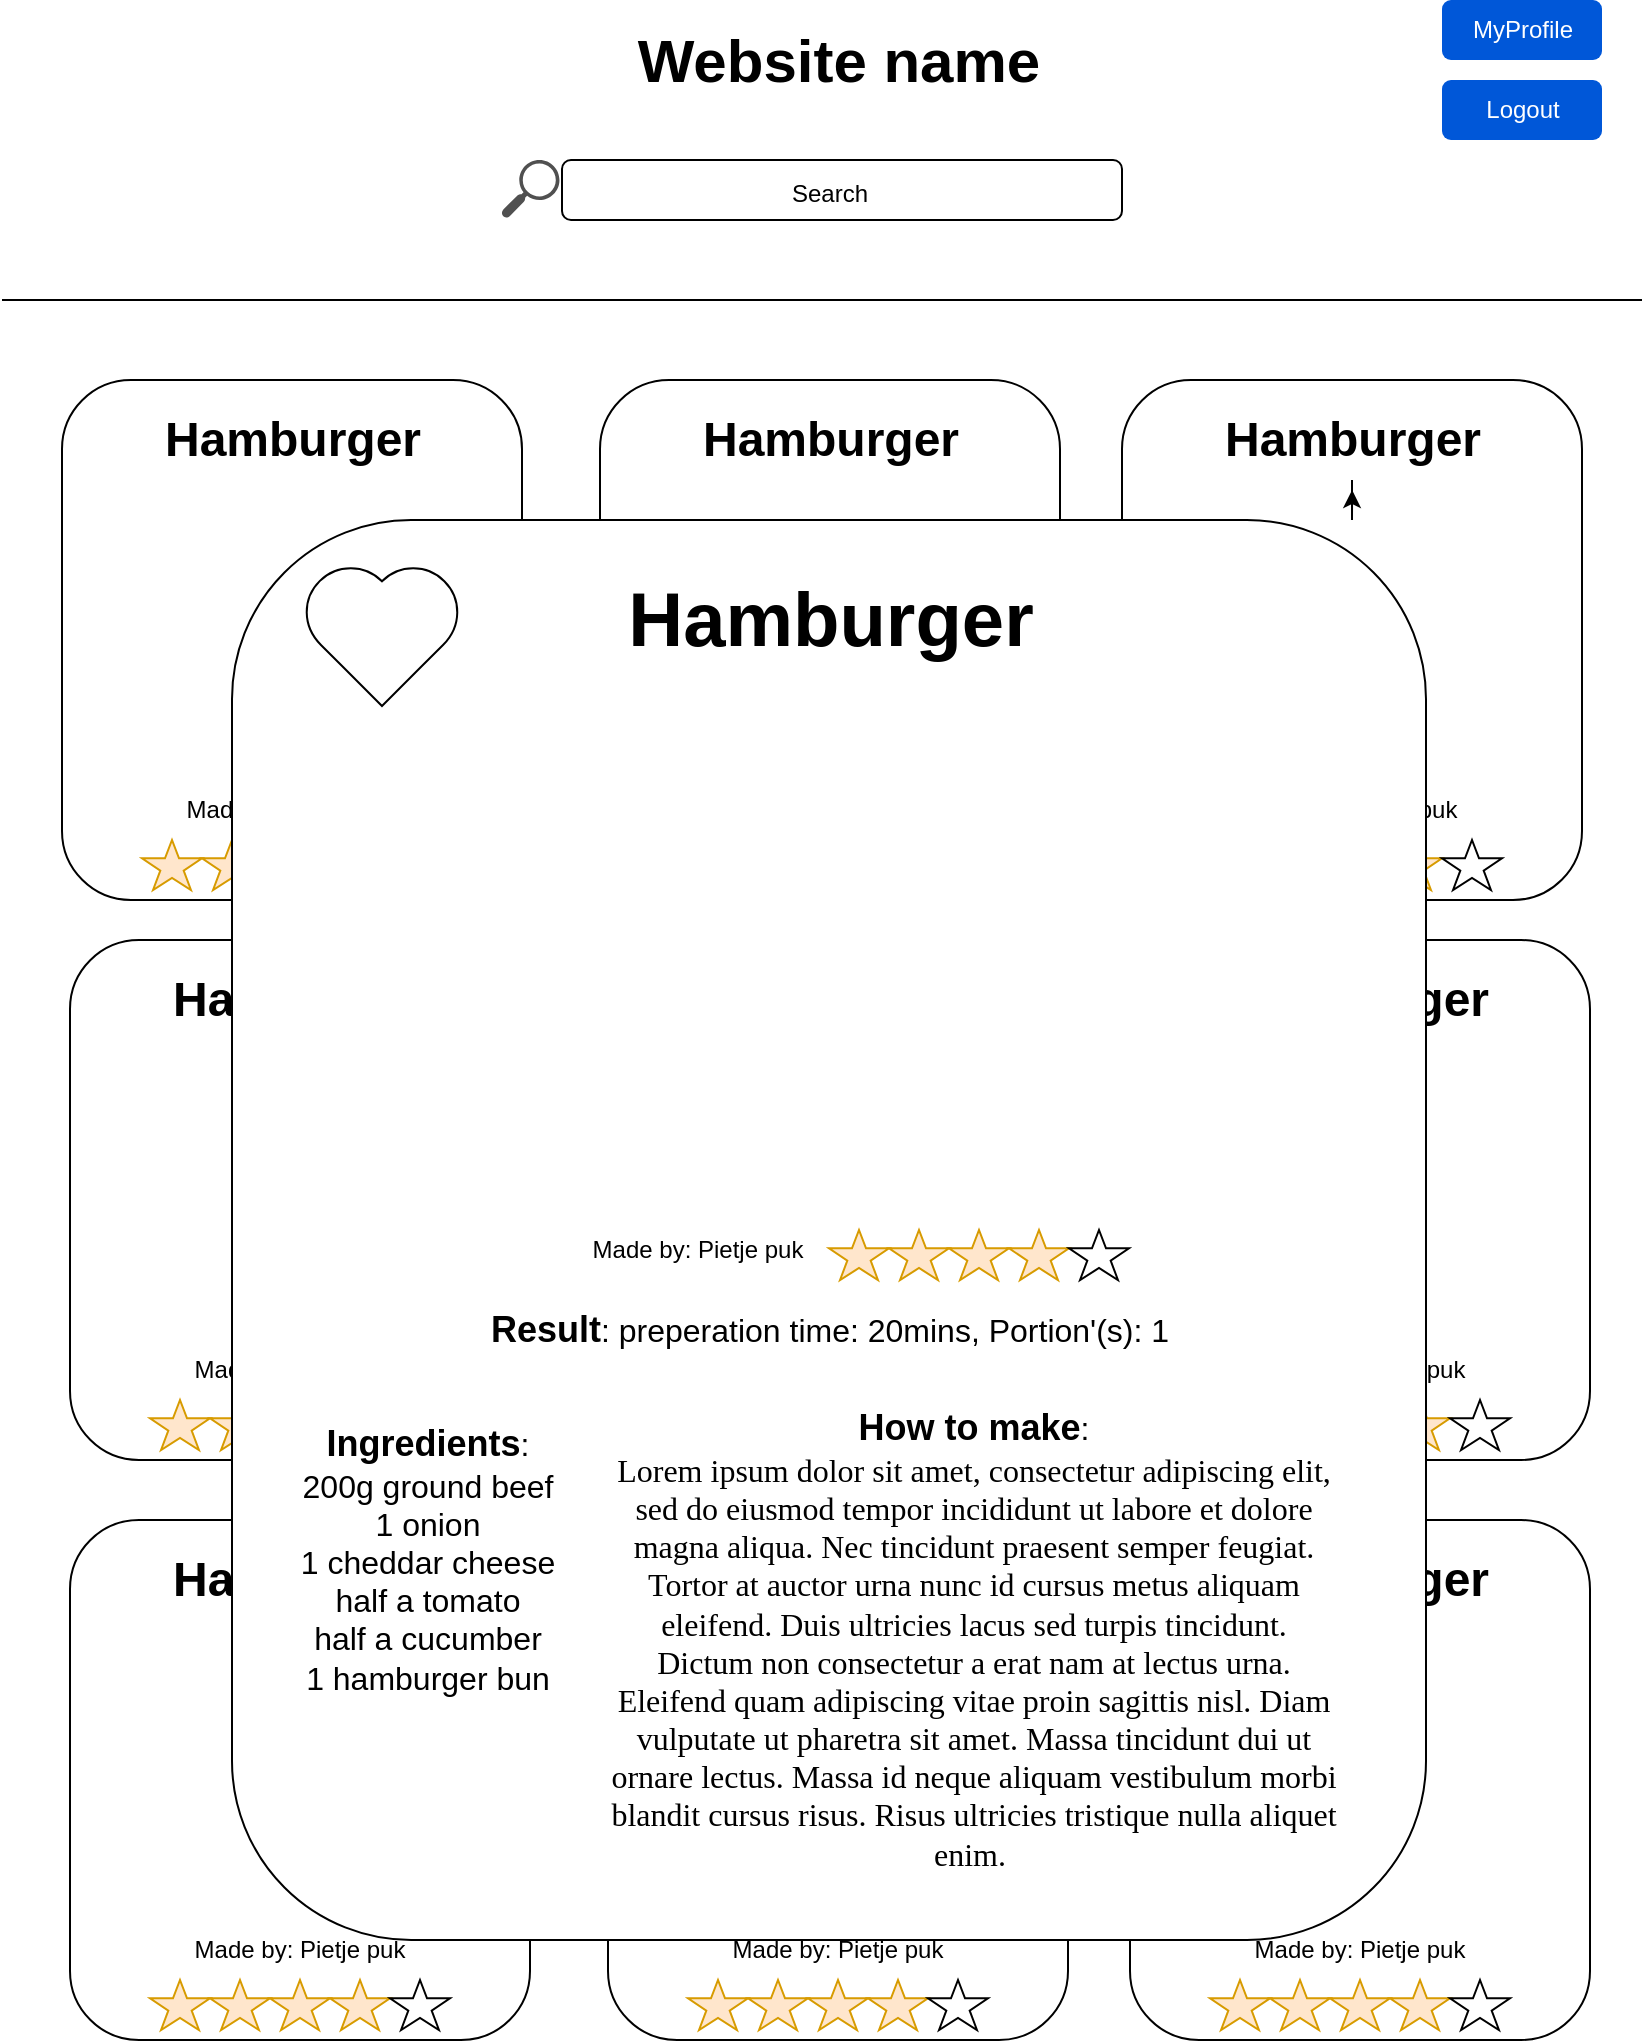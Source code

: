 <mxfile version="20.3.2" type="device"><diagram id="z3RG6pfZCWihVgsmusei" name="Pagina-1"><mxGraphModel dx="2062" dy="1094" grid="1" gridSize="10" guides="1" tooltips="1" connect="1" arrows="1" fold="1" page="1" pageScale="1" pageWidth="827" pageHeight="1169" math="0" shadow="0"><root><mxCell id="0"/><mxCell id="1" parent="0"/><mxCell id="rvzZH360E9vE2J0aDF4J-1" value="" style="rounded=1;whiteSpace=wrap;html=1;" vertex="1" parent="1"><mxGeometry x="30" y="200" width="230" height="260" as="geometry"/></mxCell><mxCell id="rvzZH360E9vE2J0aDF4J-2" value="Hamburger" style="text;strokeColor=none;fillColor=none;html=1;fontSize=24;fontStyle=1;verticalAlign=middle;align=center;" vertex="1" parent="1"><mxGeometry x="95" y="210" width="100" height="40" as="geometry"/></mxCell><mxCell id="rvzZH360E9vE2J0aDF4J-3" value="Made by: Pietje puk" style="text;html=1;strokeColor=none;fillColor=none;align=center;verticalAlign=middle;whiteSpace=wrap;rounded=0;" vertex="1" parent="1"><mxGeometry x="90" y="400" width="110" height="30" as="geometry"/></mxCell><mxCell id="rvzZH360E9vE2J0aDF4J-4" value="" style="verticalLabelPosition=bottom;verticalAlign=top;html=1;shape=mxgraph.basic.star;fillColor=#ffe6cc;strokeColor=#d79b00;" vertex="1" parent="1"><mxGeometry x="130" y="430" width="30" height="25" as="geometry"/></mxCell><mxCell id="rvzZH360E9vE2J0aDF4J-5" value="" style="verticalLabelPosition=bottom;verticalAlign=top;html=1;shape=mxgraph.basic.star;fillColor=#ffe6cc;strokeColor=#d79b00;" vertex="1" parent="1"><mxGeometry x="100" y="430" width="30" height="25" as="geometry"/></mxCell><mxCell id="rvzZH360E9vE2J0aDF4J-6" value="" style="verticalLabelPosition=bottom;verticalAlign=top;html=1;shape=mxgraph.basic.star;fillColor=#ffe6cc;strokeColor=#d79b00;" vertex="1" parent="1"><mxGeometry x="160" y="430" width="30" height="25" as="geometry"/></mxCell><mxCell id="rvzZH360E9vE2J0aDF4J-7" value="" style="verticalLabelPosition=bottom;verticalAlign=top;html=1;shape=mxgraph.basic.star" vertex="1" parent="1"><mxGeometry x="190" y="430" width="30" height="25" as="geometry"/></mxCell><mxCell id="rvzZH360E9vE2J0aDF4J-8" value="" style="verticalLabelPosition=bottom;verticalAlign=top;html=1;shape=mxgraph.basic.star;fillColor=#ffe6cc;strokeColor=#d79b00;" vertex="1" parent="1"><mxGeometry x="70" y="430" width="30" height="25" as="geometry"/></mxCell><mxCell id="rvzZH360E9vE2J0aDF4J-9" value="" style="shape=image;verticalLabelPosition=bottom;labelBackgroundColor=default;verticalAlign=top;aspect=fixed;imageAspect=0;image=https://www.pngfind.com/pngs/m/222-2220705_burger-png-image-background-burger-clipart-png-transparent.png;" vertex="1" parent="1"><mxGeometry x="40.28" y="255" width="209.45" height="145" as="geometry"/></mxCell><mxCell id="rvzZH360E9vE2J0aDF4J-10" value="" style="rounded=1;whiteSpace=wrap;html=1;" vertex="1" parent="1"><mxGeometry x="299" y="200" width="230" height="260" as="geometry"/></mxCell><mxCell id="rvzZH360E9vE2J0aDF4J-11" value="Hamburger" style="text;strokeColor=none;fillColor=none;html=1;fontSize=24;fontStyle=1;verticalAlign=middle;align=center;" vertex="1" parent="1"><mxGeometry x="364" y="210" width="100" height="40" as="geometry"/></mxCell><mxCell id="rvzZH360E9vE2J0aDF4J-12" value="Made by: Pietje puk" style="text;html=1;strokeColor=none;fillColor=none;align=center;verticalAlign=middle;whiteSpace=wrap;rounded=0;" vertex="1" parent="1"><mxGeometry x="359" y="400" width="110" height="30" as="geometry"/></mxCell><mxCell id="rvzZH360E9vE2J0aDF4J-13" value="" style="verticalLabelPosition=bottom;verticalAlign=top;html=1;shape=mxgraph.basic.star;fillColor=#ffe6cc;strokeColor=#d79b00;" vertex="1" parent="1"><mxGeometry x="399" y="430" width="30" height="25" as="geometry"/></mxCell><mxCell id="rvzZH360E9vE2J0aDF4J-14" value="" style="verticalLabelPosition=bottom;verticalAlign=top;html=1;shape=mxgraph.basic.star;fillColor=#ffe6cc;strokeColor=#d79b00;" vertex="1" parent="1"><mxGeometry x="369" y="430" width="30" height="25" as="geometry"/></mxCell><mxCell id="rvzZH360E9vE2J0aDF4J-15" value="" style="verticalLabelPosition=bottom;verticalAlign=top;html=1;shape=mxgraph.basic.star;fillColor=#ffe6cc;strokeColor=#d79b00;" vertex="1" parent="1"><mxGeometry x="429" y="430" width="30" height="25" as="geometry"/></mxCell><mxCell id="rvzZH360E9vE2J0aDF4J-16" value="" style="verticalLabelPosition=bottom;verticalAlign=top;html=1;shape=mxgraph.basic.star" vertex="1" parent="1"><mxGeometry x="459" y="430" width="30" height="25" as="geometry"/></mxCell><mxCell id="rvzZH360E9vE2J0aDF4J-17" value="" style="verticalLabelPosition=bottom;verticalAlign=top;html=1;shape=mxgraph.basic.star;fillColor=#ffe6cc;strokeColor=#d79b00;" vertex="1" parent="1"><mxGeometry x="339" y="430" width="30" height="25" as="geometry"/></mxCell><mxCell id="rvzZH360E9vE2J0aDF4J-18" value="" style="shape=image;verticalLabelPosition=bottom;labelBackgroundColor=default;verticalAlign=top;aspect=fixed;imageAspect=0;image=https://www.pngfind.com/pngs/m/222-2220705_burger-png-image-background-burger-clipart-png-transparent.png;" vertex="1" parent="1"><mxGeometry x="309.28" y="255" width="209.45" height="145" as="geometry"/></mxCell><mxCell id="rvzZH360E9vE2J0aDF4J-19" value="" style="rounded=1;whiteSpace=wrap;html=1;" vertex="1" parent="1"><mxGeometry x="560" y="200" width="230" height="260" as="geometry"/></mxCell><mxCell id="rvzZH360E9vE2J0aDF4J-20" value="" style="edgeStyle=orthogonalEdgeStyle;rounded=0;orthogonalLoop=1;jettySize=auto;html=1;" edge="1" parent="1" source="rvzZH360E9vE2J0aDF4J-21" target="rvzZH360E9vE2J0aDF4J-28"><mxGeometry relative="1" as="geometry"/></mxCell><mxCell id="rvzZH360E9vE2J0aDF4J-21" value="Hamburger" style="text;strokeColor=none;fillColor=none;html=1;fontSize=24;fontStyle=1;verticalAlign=middle;align=center;" vertex="1" parent="1"><mxGeometry x="625" y="210" width="100" height="40" as="geometry"/></mxCell><mxCell id="rvzZH360E9vE2J0aDF4J-22" value="Made by: Pietje puk" style="text;html=1;strokeColor=none;fillColor=none;align=center;verticalAlign=middle;whiteSpace=wrap;rounded=0;" vertex="1" parent="1"><mxGeometry x="620" y="400" width="110" height="30" as="geometry"/></mxCell><mxCell id="rvzZH360E9vE2J0aDF4J-23" value="" style="verticalLabelPosition=bottom;verticalAlign=top;html=1;shape=mxgraph.basic.star;fillColor=#ffe6cc;strokeColor=#d79b00;" vertex="1" parent="1"><mxGeometry x="660" y="430" width="30" height="25" as="geometry"/></mxCell><mxCell id="rvzZH360E9vE2J0aDF4J-24" value="" style="verticalLabelPosition=bottom;verticalAlign=top;html=1;shape=mxgraph.basic.star;fillColor=#ffe6cc;strokeColor=#d79b00;" vertex="1" parent="1"><mxGeometry x="630" y="430" width="30" height="25" as="geometry"/></mxCell><mxCell id="rvzZH360E9vE2J0aDF4J-25" value="" style="verticalLabelPosition=bottom;verticalAlign=top;html=1;shape=mxgraph.basic.star;fillColor=#ffe6cc;strokeColor=#d79b00;" vertex="1" parent="1"><mxGeometry x="690" y="430" width="30" height="25" as="geometry"/></mxCell><mxCell id="rvzZH360E9vE2J0aDF4J-26" value="" style="verticalLabelPosition=bottom;verticalAlign=top;html=1;shape=mxgraph.basic.star" vertex="1" parent="1"><mxGeometry x="720" y="430" width="30" height="25" as="geometry"/></mxCell><mxCell id="rvzZH360E9vE2J0aDF4J-27" value="" style="verticalLabelPosition=bottom;verticalAlign=top;html=1;shape=mxgraph.basic.star;fillColor=#ffe6cc;strokeColor=#d79b00;" vertex="1" parent="1"><mxGeometry x="600" y="430" width="30" height="25" as="geometry"/></mxCell><mxCell id="rvzZH360E9vE2J0aDF4J-28" value="" style="shape=image;verticalLabelPosition=bottom;labelBackgroundColor=default;verticalAlign=top;aspect=fixed;imageAspect=0;image=https://www.pngfind.com/pngs/m/222-2220705_burger-png-image-background-burger-clipart-png-transparent.png;" vertex="1" parent="1"><mxGeometry x="570.28" y="255" width="209.45" height="145" as="geometry"/></mxCell><mxCell id="rvzZH360E9vE2J0aDF4J-29" value="" style="rounded=1;whiteSpace=wrap;html=1;" vertex="1" parent="1"><mxGeometry x="34" y="480" width="230" height="260" as="geometry"/></mxCell><mxCell id="rvzZH360E9vE2J0aDF4J-30" value="Hamburger" style="text;strokeColor=none;fillColor=none;html=1;fontSize=24;fontStyle=1;verticalAlign=middle;align=center;" vertex="1" parent="1"><mxGeometry x="99" y="490" width="100" height="40" as="geometry"/></mxCell><mxCell id="rvzZH360E9vE2J0aDF4J-31" value="Made by: Pietje puk" style="text;html=1;strokeColor=none;fillColor=none;align=center;verticalAlign=middle;whiteSpace=wrap;rounded=0;" vertex="1" parent="1"><mxGeometry x="94" y="680" width="110" height="30" as="geometry"/></mxCell><mxCell id="rvzZH360E9vE2J0aDF4J-32" value="" style="verticalLabelPosition=bottom;verticalAlign=top;html=1;shape=mxgraph.basic.star;fillColor=#ffe6cc;strokeColor=#d79b00;" vertex="1" parent="1"><mxGeometry x="134" y="710" width="30" height="25" as="geometry"/></mxCell><mxCell id="rvzZH360E9vE2J0aDF4J-33" value="" style="verticalLabelPosition=bottom;verticalAlign=top;html=1;shape=mxgraph.basic.star;fillColor=#ffe6cc;strokeColor=#d79b00;" vertex="1" parent="1"><mxGeometry x="104" y="710" width="30" height="25" as="geometry"/></mxCell><mxCell id="rvzZH360E9vE2J0aDF4J-34" value="" style="verticalLabelPosition=bottom;verticalAlign=top;html=1;shape=mxgraph.basic.star;fillColor=#ffe6cc;strokeColor=#d79b00;" vertex="1" parent="1"><mxGeometry x="164" y="710" width="30" height="25" as="geometry"/></mxCell><mxCell id="rvzZH360E9vE2J0aDF4J-35" value="" style="verticalLabelPosition=bottom;verticalAlign=top;html=1;shape=mxgraph.basic.star" vertex="1" parent="1"><mxGeometry x="194" y="710" width="30" height="25" as="geometry"/></mxCell><mxCell id="rvzZH360E9vE2J0aDF4J-36" value="" style="verticalLabelPosition=bottom;verticalAlign=top;html=1;shape=mxgraph.basic.star;fillColor=#ffe6cc;strokeColor=#d79b00;" vertex="1" parent="1"><mxGeometry x="74" y="710" width="30" height="25" as="geometry"/></mxCell><mxCell id="rvzZH360E9vE2J0aDF4J-37" value="" style="shape=image;verticalLabelPosition=bottom;labelBackgroundColor=default;verticalAlign=top;aspect=fixed;imageAspect=0;image=https://www.pngfind.com/pngs/m/222-2220705_burger-png-image-background-burger-clipart-png-transparent.png;" vertex="1" parent="1"><mxGeometry x="44.28" y="535" width="209.45" height="145" as="geometry"/></mxCell><mxCell id="rvzZH360E9vE2J0aDF4J-39" value="Hamburger" style="text;strokeColor=none;fillColor=none;html=1;fontSize=24;fontStyle=1;verticalAlign=middle;align=center;resizable=1;expand=1;" vertex="1" parent="1"><mxGeometry x="368" y="490" width="100" height="40" as="geometry"/></mxCell><mxCell id="rvzZH360E9vE2J0aDF4J-40" value="Made by: Pietje puk" style="text;html=1;strokeColor=none;fillColor=none;align=center;verticalAlign=middle;whiteSpace=wrap;rounded=0;resizable=1;expand=1;" vertex="1" parent="1"><mxGeometry x="363" y="680" width="110" height="30" as="geometry"/></mxCell><mxCell id="rvzZH360E9vE2J0aDF4J-41" value="" style="verticalLabelPosition=bottom;verticalAlign=top;html=1;shape=mxgraph.basic.star;fillColor=#ffe6cc;strokeColor=#d79b00;resizable=1;expand=1;" vertex="1" parent="1"><mxGeometry x="403" y="710" width="30" height="25" as="geometry"/></mxCell><mxCell id="rvzZH360E9vE2J0aDF4J-42" value="" style="verticalLabelPosition=bottom;verticalAlign=top;html=1;shape=mxgraph.basic.star;fillColor=#ffe6cc;strokeColor=#d79b00;resizable=1;expand=1;" vertex="1" parent="1"><mxGeometry x="373" y="710" width="30" height="25" as="geometry"/></mxCell><mxCell id="rvzZH360E9vE2J0aDF4J-43" value="" style="verticalLabelPosition=bottom;verticalAlign=top;html=1;shape=mxgraph.basic.star;fillColor=#ffe6cc;strokeColor=#d79b00;resizable=1;expand=1;" vertex="1" parent="1"><mxGeometry x="433" y="710" width="30" height="25" as="geometry"/></mxCell><mxCell id="rvzZH360E9vE2J0aDF4J-44" value="" style="verticalLabelPosition=bottom;verticalAlign=top;html=1;shape=mxgraph.basic.star;resizable=1;expand=1;" vertex="1" parent="1"><mxGeometry x="463" y="710" width="30" height="25" as="geometry"/></mxCell><mxCell id="rvzZH360E9vE2J0aDF4J-45" value="" style="verticalLabelPosition=bottom;verticalAlign=top;html=1;shape=mxgraph.basic.star;fillColor=#ffe6cc;strokeColor=#d79b00;resizable=1;expand=1;" vertex="1" parent="1"><mxGeometry x="343" y="710" width="30" height="25" as="geometry"/></mxCell><mxCell id="rvzZH360E9vE2J0aDF4J-46" value="" style="shape=image;verticalLabelPosition=bottom;labelBackgroundColor=default;verticalAlign=top;aspect=fixed;imageAspect=0;image=https://www.pngfind.com/pngs/m/222-2220705_burger-png-image-background-burger-clipart-png-transparent.png;resizable=1;expand=1;" vertex="1" parent="1"><mxGeometry x="313.28" y="535" width="209.45" height="145" as="geometry"/></mxCell><mxCell id="rvzZH360E9vE2J0aDF4J-47" value="" style="rounded=1;whiteSpace=wrap;html=1;" vertex="1" parent="1"><mxGeometry x="564" y="480" width="230" height="260" as="geometry"/></mxCell><mxCell id="rvzZH360E9vE2J0aDF4J-48" value="" style="edgeStyle=orthogonalEdgeStyle;rounded=0;orthogonalLoop=1;jettySize=auto;html=1;" edge="1" parent="1" source="rvzZH360E9vE2J0aDF4J-49" target="rvzZH360E9vE2J0aDF4J-56"><mxGeometry relative="1" as="geometry"/></mxCell><mxCell id="rvzZH360E9vE2J0aDF4J-49" value="Hamburger" style="text;strokeColor=none;fillColor=none;html=1;fontSize=24;fontStyle=1;verticalAlign=middle;align=center;" vertex="1" parent="1"><mxGeometry x="629" y="490" width="100" height="40" as="geometry"/></mxCell><mxCell id="rvzZH360E9vE2J0aDF4J-50" value="Made by: Pietje puk" style="text;html=1;strokeColor=none;fillColor=none;align=center;verticalAlign=middle;whiteSpace=wrap;rounded=0;" vertex="1" parent="1"><mxGeometry x="624" y="680" width="110" height="30" as="geometry"/></mxCell><mxCell id="rvzZH360E9vE2J0aDF4J-51" value="" style="verticalLabelPosition=bottom;verticalAlign=top;html=1;shape=mxgraph.basic.star;fillColor=#ffe6cc;strokeColor=#d79b00;" vertex="1" parent="1"><mxGeometry x="664" y="710" width="30" height="25" as="geometry"/></mxCell><mxCell id="rvzZH360E9vE2J0aDF4J-52" value="" style="verticalLabelPosition=bottom;verticalAlign=top;html=1;shape=mxgraph.basic.star;fillColor=#ffe6cc;strokeColor=#d79b00;" vertex="1" parent="1"><mxGeometry x="634" y="710" width="30" height="25" as="geometry"/></mxCell><mxCell id="rvzZH360E9vE2J0aDF4J-53" value="" style="verticalLabelPosition=bottom;verticalAlign=top;html=1;shape=mxgraph.basic.star;fillColor=#ffe6cc;strokeColor=#d79b00;" vertex="1" parent="1"><mxGeometry x="694" y="710" width="30" height="25" as="geometry"/></mxCell><mxCell id="rvzZH360E9vE2J0aDF4J-54" value="" style="verticalLabelPosition=bottom;verticalAlign=top;html=1;shape=mxgraph.basic.star" vertex="1" parent="1"><mxGeometry x="724" y="710" width="30" height="25" as="geometry"/></mxCell><mxCell id="rvzZH360E9vE2J0aDF4J-55" value="" style="verticalLabelPosition=bottom;verticalAlign=top;html=1;shape=mxgraph.basic.star;fillColor=#ffe6cc;strokeColor=#d79b00;" vertex="1" parent="1"><mxGeometry x="604" y="710" width="30" height="25" as="geometry"/></mxCell><mxCell id="rvzZH360E9vE2J0aDF4J-56" value="" style="shape=image;verticalLabelPosition=bottom;labelBackgroundColor=default;verticalAlign=top;aspect=fixed;imageAspect=0;image=https://www.pngfind.com/pngs/m/222-2220705_burger-png-image-background-burger-clipart-png-transparent.png;" vertex="1" parent="1"><mxGeometry x="574.28" y="535" width="209.45" height="145" as="geometry"/></mxCell><mxCell id="rvzZH360E9vE2J0aDF4J-57" value="" style="rounded=1;whiteSpace=wrap;html=1;" vertex="1" parent="1"><mxGeometry x="34" y="770" width="230" height="260" as="geometry"/></mxCell><mxCell id="rvzZH360E9vE2J0aDF4J-58" value="Hamburger" style="text;strokeColor=none;fillColor=none;html=1;fontSize=24;fontStyle=1;verticalAlign=middle;align=center;" vertex="1" parent="1"><mxGeometry x="99" y="780" width="100" height="40" as="geometry"/></mxCell><mxCell id="rvzZH360E9vE2J0aDF4J-59" value="Made by: Pietje puk" style="text;html=1;strokeColor=none;fillColor=none;align=center;verticalAlign=middle;whiteSpace=wrap;rounded=0;" vertex="1" parent="1"><mxGeometry x="94" y="970" width="110" height="30" as="geometry"/></mxCell><mxCell id="rvzZH360E9vE2J0aDF4J-60" value="" style="verticalLabelPosition=bottom;verticalAlign=top;html=1;shape=mxgraph.basic.star;fillColor=#ffe6cc;strokeColor=#d79b00;" vertex="1" parent="1"><mxGeometry x="134" y="1000" width="30" height="25" as="geometry"/></mxCell><mxCell id="rvzZH360E9vE2J0aDF4J-61" value="" style="verticalLabelPosition=bottom;verticalAlign=top;html=1;shape=mxgraph.basic.star;fillColor=#ffe6cc;strokeColor=#d79b00;" vertex="1" parent="1"><mxGeometry x="104" y="1000" width="30" height="25" as="geometry"/></mxCell><mxCell id="rvzZH360E9vE2J0aDF4J-62" value="" style="verticalLabelPosition=bottom;verticalAlign=top;html=1;shape=mxgraph.basic.star;fillColor=#ffe6cc;strokeColor=#d79b00;" vertex="1" parent="1"><mxGeometry x="164" y="1000" width="30" height="25" as="geometry"/></mxCell><mxCell id="rvzZH360E9vE2J0aDF4J-63" value="" style="verticalLabelPosition=bottom;verticalAlign=top;html=1;shape=mxgraph.basic.star" vertex="1" parent="1"><mxGeometry x="194" y="1000" width="30" height="25" as="geometry"/></mxCell><mxCell id="rvzZH360E9vE2J0aDF4J-64" value="" style="verticalLabelPosition=bottom;verticalAlign=top;html=1;shape=mxgraph.basic.star;fillColor=#ffe6cc;strokeColor=#d79b00;" vertex="1" parent="1"><mxGeometry x="74" y="1000" width="30" height="25" as="geometry"/></mxCell><mxCell id="rvzZH360E9vE2J0aDF4J-65" value="" style="shape=image;verticalLabelPosition=bottom;labelBackgroundColor=default;verticalAlign=top;aspect=fixed;imageAspect=0;image=https://www.pngfind.com/pngs/m/222-2220705_burger-png-image-background-burger-clipart-png-transparent.png;" vertex="1" parent="1"><mxGeometry x="44.28" y="825" width="209.45" height="145" as="geometry"/></mxCell><mxCell id="rvzZH360E9vE2J0aDF4J-66" value="" style="rounded=1;whiteSpace=wrap;html=1;" vertex="1" parent="1"><mxGeometry x="303" y="770" width="230" height="260" as="geometry"/></mxCell><mxCell id="rvzZH360E9vE2J0aDF4J-67" value="Hamburger" style="text;strokeColor=none;fillColor=none;html=1;fontSize=24;fontStyle=1;verticalAlign=middle;align=center;" vertex="1" parent="1"><mxGeometry x="368" y="780" width="100" height="40" as="geometry"/></mxCell><mxCell id="rvzZH360E9vE2J0aDF4J-68" value="Made by: Pietje puk" style="text;html=1;strokeColor=none;fillColor=none;align=center;verticalAlign=middle;whiteSpace=wrap;rounded=0;" vertex="1" parent="1"><mxGeometry x="363" y="970" width="110" height="30" as="geometry"/></mxCell><mxCell id="rvzZH360E9vE2J0aDF4J-69" value="" style="verticalLabelPosition=bottom;verticalAlign=top;html=1;shape=mxgraph.basic.star;fillColor=#ffe6cc;strokeColor=#d79b00;" vertex="1" parent="1"><mxGeometry x="403" y="1000" width="30" height="25" as="geometry"/></mxCell><mxCell id="rvzZH360E9vE2J0aDF4J-70" value="" style="verticalLabelPosition=bottom;verticalAlign=top;html=1;shape=mxgraph.basic.star;fillColor=#ffe6cc;strokeColor=#d79b00;" vertex="1" parent="1"><mxGeometry x="373" y="1000" width="30" height="25" as="geometry"/></mxCell><mxCell id="rvzZH360E9vE2J0aDF4J-71" value="" style="verticalLabelPosition=bottom;verticalAlign=top;html=1;shape=mxgraph.basic.star;fillColor=#ffe6cc;strokeColor=#d79b00;" vertex="1" parent="1"><mxGeometry x="433" y="1000" width="30" height="25" as="geometry"/></mxCell><mxCell id="rvzZH360E9vE2J0aDF4J-72" value="" style="verticalLabelPosition=bottom;verticalAlign=top;html=1;shape=mxgraph.basic.star" vertex="1" parent="1"><mxGeometry x="463" y="1000" width="30" height="25" as="geometry"/></mxCell><mxCell id="rvzZH360E9vE2J0aDF4J-73" value="" style="verticalLabelPosition=bottom;verticalAlign=top;html=1;shape=mxgraph.basic.star;fillColor=#ffe6cc;strokeColor=#d79b00;" vertex="1" parent="1"><mxGeometry x="343" y="1000" width="30" height="25" as="geometry"/></mxCell><mxCell id="rvzZH360E9vE2J0aDF4J-74" value="" style="shape=image;verticalLabelPosition=bottom;labelBackgroundColor=default;verticalAlign=top;aspect=fixed;imageAspect=0;image=https://www.pngfind.com/pngs/m/222-2220705_burger-png-image-background-burger-clipart-png-transparent.png;" vertex="1" parent="1"><mxGeometry x="313.28" y="825" width="209.45" height="145" as="geometry"/></mxCell><mxCell id="rvzZH360E9vE2J0aDF4J-75" value="" style="rounded=1;whiteSpace=wrap;html=1;" vertex="1" parent="1"><mxGeometry x="564" y="770" width="230" height="260" as="geometry"/></mxCell><mxCell id="rvzZH360E9vE2J0aDF4J-76" value="" style="edgeStyle=orthogonalEdgeStyle;rounded=0;orthogonalLoop=1;jettySize=auto;html=1;" edge="1" parent="1" source="rvzZH360E9vE2J0aDF4J-77" target="rvzZH360E9vE2J0aDF4J-84"><mxGeometry relative="1" as="geometry"/></mxCell><mxCell id="rvzZH360E9vE2J0aDF4J-77" value="Hamburger" style="text;strokeColor=none;fillColor=none;html=1;fontSize=24;fontStyle=1;verticalAlign=middle;align=center;" vertex="1" parent="1"><mxGeometry x="629" y="780" width="100" height="40" as="geometry"/></mxCell><mxCell id="rvzZH360E9vE2J0aDF4J-78" value="Made by: Pietje puk" style="text;html=1;strokeColor=none;fillColor=none;align=center;verticalAlign=middle;whiteSpace=wrap;rounded=0;" vertex="1" parent="1"><mxGeometry x="624" y="970" width="110" height="30" as="geometry"/></mxCell><mxCell id="rvzZH360E9vE2J0aDF4J-79" value="" style="verticalLabelPosition=bottom;verticalAlign=top;html=1;shape=mxgraph.basic.star;fillColor=#ffe6cc;strokeColor=#d79b00;" vertex="1" parent="1"><mxGeometry x="664" y="1000" width="30" height="25" as="geometry"/></mxCell><mxCell id="rvzZH360E9vE2J0aDF4J-80" value="" style="verticalLabelPosition=bottom;verticalAlign=top;html=1;shape=mxgraph.basic.star;fillColor=#ffe6cc;strokeColor=#d79b00;" vertex="1" parent="1"><mxGeometry x="634" y="1000" width="30" height="25" as="geometry"/></mxCell><mxCell id="rvzZH360E9vE2J0aDF4J-81" value="" style="verticalLabelPosition=bottom;verticalAlign=top;html=1;shape=mxgraph.basic.star;fillColor=#ffe6cc;strokeColor=#d79b00;" vertex="1" parent="1"><mxGeometry x="694" y="1000" width="30" height="25" as="geometry"/></mxCell><mxCell id="rvzZH360E9vE2J0aDF4J-82" value="" style="verticalLabelPosition=bottom;verticalAlign=top;html=1;shape=mxgraph.basic.star" vertex="1" parent="1"><mxGeometry x="724" y="1000" width="30" height="25" as="geometry"/></mxCell><mxCell id="rvzZH360E9vE2J0aDF4J-83" value="" style="verticalLabelPosition=bottom;verticalAlign=top;html=1;shape=mxgraph.basic.star;fillColor=#ffe6cc;strokeColor=#d79b00;" vertex="1" parent="1"><mxGeometry x="604" y="1000" width="30" height="25" as="geometry"/></mxCell><mxCell id="rvzZH360E9vE2J0aDF4J-84" value="" style="shape=image;verticalLabelPosition=bottom;labelBackgroundColor=default;verticalAlign=top;aspect=fixed;imageAspect=0;image=https://www.pngfind.com/pngs/m/222-2220705_burger-png-image-background-burger-clipart-png-transparent.png;" vertex="1" parent="1"><mxGeometry x="574.28" y="825" width="209.45" height="145" as="geometry"/></mxCell><mxCell id="rvzZH360E9vE2J0aDF4J-85" value="" style="endArrow=none;html=1;rounded=0;" edge="1" parent="1"><mxGeometry width="50" height="50" relative="1" as="geometry"><mxPoint y="160" as="sourcePoint"/><mxPoint x="820" y="160" as="targetPoint"/></mxGeometry></mxCell><mxCell id="rvzZH360E9vE2J0aDF4J-86" value="" style="sketch=0;pointerEvents=1;shadow=0;dashed=0;html=1;strokeColor=none;fillColor=#505050;labelPosition=center;verticalLabelPosition=bottom;verticalAlign=top;outlineConnect=0;align=center;shape=mxgraph.office.concepts.search;" vertex="1" parent="1"><mxGeometry x="249.73" y="90" width="29" height="29" as="geometry"/></mxCell><mxCell id="rvzZH360E9vE2J0aDF4J-87" value="" style="rounded=1;whiteSpace=wrap;html=1;" vertex="1" parent="1"><mxGeometry x="280" y="90" width="280" height="30" as="geometry"/></mxCell><mxCell id="rvzZH360E9vE2J0aDF4J-88" value="Logout" style="rounded=1;fillColor=#0057D8;strokeColor=none;html=1;fontColor=#ffffff;align=center;verticalAlign=middle;fontStyle=0;fontSize=12;sketch=0;" vertex="1" parent="1"><mxGeometry x="720" y="50" width="80" height="30" as="geometry"/></mxCell><mxCell id="rvzZH360E9vE2J0aDF4J-89" value="MyProfile" style="rounded=1;fillColor=#0057D8;strokeColor=none;html=1;fontColor=#ffffff;align=center;verticalAlign=middle;fontStyle=0;fontSize=12;sketch=0;" vertex="1" parent="1"><mxGeometry x="720" y="10" width="80" height="30" as="geometry"/></mxCell><mxCell id="rvzZH360E9vE2J0aDF4J-90" value="&lt;font style=&quot;font-size: 30px;&quot;&gt;Website name&lt;/font&gt;" style="text;strokeColor=none;fillColor=none;html=1;fontSize=24;fontStyle=1;verticalAlign=middle;align=center;" vertex="1" parent="1"><mxGeometry x="368" y="20" width="100" height="40" as="geometry"/></mxCell><mxCell id="rvzZH360E9vE2J0aDF4J-91" value="&lt;font style=&quot;font-size: 12px;&quot;&gt;Search&lt;/font&gt;" style="text;html=1;strokeColor=none;fillColor=none;align=center;verticalAlign=middle;whiteSpace=wrap;rounded=0;fontSize=30;" vertex="1" parent="1"><mxGeometry x="384" y="90" width="60" height="19.5" as="geometry"/></mxCell><mxCell id="rvzZH360E9vE2J0aDF4J-92" value="" style="shape=image;html=1;verticalAlign=top;verticalLabelPosition=bottom;labelBackgroundColor=#ffffff;imageAspect=0;aspect=fixed;image=https://cdn0.iconfinder.com/data/icons/user-interface-1-32/32/hamburger-menu-128.png;fontSize=12;" vertex="1" parent="1"><mxGeometry x="40.28" y="40" width="80" height="80" as="geometry"/></mxCell><mxCell id="rvzZH360E9vE2J0aDF4J-38" value="" style="rounded=1;whiteSpace=wrap;html=1;resizable=1;expand=1;" vertex="1" parent="1"><mxGeometry x="115" y="270" width="597" height="710" as="geometry"/></mxCell><mxCell id="rvzZH360E9vE2J0aDF4J-93" value="&lt;font style=&quot;font-size: 38px;&quot;&gt;Hamburger&lt;/font&gt;" style="text;strokeColor=none;fillColor=none;html=1;fontSize=24;fontStyle=1;verticalAlign=middle;align=center;" vertex="1" parent="1"><mxGeometry x="364" y="300" width="100" height="40" as="geometry"/></mxCell><mxCell id="rvzZH360E9vE2J0aDF4J-94" value="" style="shape=image;verticalLabelPosition=bottom;labelBackgroundColor=default;verticalAlign=top;aspect=fixed;imageAspect=0;image=https://www.pngfind.com/pngs/m/222-2220705_burger-png-image-background-burger-clipart-png-transparent.png;" vertex="1" parent="1"><mxGeometry x="246.66" y="360" width="346.68" height="240" as="geometry"/></mxCell><mxCell id="rvzZH360E9vE2J0aDF4J-95" value="Made by: Pietje puk" style="text;html=1;strokeColor=none;fillColor=none;align=center;verticalAlign=middle;whiteSpace=wrap;rounded=0;" vertex="1" parent="1"><mxGeometry x="293" y="620" width="110" height="30" as="geometry"/></mxCell><mxCell id="rvzZH360E9vE2J0aDF4J-101" value="" style="verticalLabelPosition=bottom;verticalAlign=top;html=1;shape=mxgraph.basic.star;fillColor=#ffe6cc;strokeColor=#d79b00;" vertex="1" parent="1"><mxGeometry x="473.5" y="625" width="30" height="25" as="geometry"/></mxCell><mxCell id="rvzZH360E9vE2J0aDF4J-102" value="" style="verticalLabelPosition=bottom;verticalAlign=top;html=1;shape=mxgraph.basic.star;fillColor=#ffe6cc;strokeColor=#d79b00;" vertex="1" parent="1"><mxGeometry x="443.5" y="625" width="30" height="25" as="geometry"/></mxCell><mxCell id="rvzZH360E9vE2J0aDF4J-103" value="" style="verticalLabelPosition=bottom;verticalAlign=top;html=1;shape=mxgraph.basic.star;fillColor=#ffe6cc;strokeColor=#d79b00;" vertex="1" parent="1"><mxGeometry x="503.5" y="625" width="30" height="25" as="geometry"/></mxCell><mxCell id="rvzZH360E9vE2J0aDF4J-104" value="" style="verticalLabelPosition=bottom;verticalAlign=top;html=1;shape=mxgraph.basic.star" vertex="1" parent="1"><mxGeometry x="533.5" y="625" width="30" height="25" as="geometry"/></mxCell><mxCell id="rvzZH360E9vE2J0aDF4J-105" value="" style="verticalLabelPosition=bottom;verticalAlign=top;html=1;shape=mxgraph.basic.star;fillColor=#ffe6cc;strokeColor=#d79b00;" vertex="1" parent="1"><mxGeometry x="413.5" y="625" width="30" height="25" as="geometry"/></mxCell><mxCell id="rvzZH360E9vE2J0aDF4J-107" value="&lt;font style=&quot;font-size: 18px;&quot;&gt;&lt;b&gt;Ingredients&lt;/b&gt;&lt;/font&gt;&lt;span style=&quot;font-size: 16px;&quot;&gt;:&lt;br&gt;200g ground beef&lt;br&gt;1 onion&lt;br&gt;1 cheddar cheese&lt;br&gt;half a tomato&lt;br&gt;half a cucumber&lt;br&gt;1 hamburger bun&lt;br&gt;&lt;/span&gt;" style="text;html=1;strokeColor=none;fillColor=none;align=center;verticalAlign=middle;whiteSpace=wrap;rounded=0;fontSize=12;" vertex="1" parent="1"><mxGeometry x="123" y="710" width="180" height="160" as="geometry"/></mxCell><mxCell id="rvzZH360E9vE2J0aDF4J-108" value="&lt;font style=&quot;font-size: 18px;&quot;&gt;&lt;b&gt;Result&lt;/b&gt;&lt;/font&gt;&lt;span style=&quot;font-size: 16px;&quot;&gt;:&amp;nbsp;&lt;/span&gt;&lt;span style=&quot;font-size: 16px;&quot;&gt;preperation time: 20mins,&amp;nbsp;&lt;/span&gt;&lt;span style=&quot;font-size: 16px;&quot;&gt;Portion'(s): 1&lt;/span&gt;&lt;span style=&quot;font-size: 16px;&quot;&gt;&lt;br&gt;&lt;br&gt;&lt;/span&gt;" style="text;html=1;strokeColor=none;fillColor=none;align=center;verticalAlign=middle;whiteSpace=wrap;rounded=0;fontSize=12;" vertex="1" parent="1"><mxGeometry x="211" y="660" width="406" height="50" as="geometry"/></mxCell><mxCell id="rvzZH360E9vE2J0aDF4J-109" value="&lt;font style=&quot;&quot;&gt;&lt;font size=&quot;1&quot; style=&quot;&quot;&gt;&lt;b style=&quot;font-size: 18px;&quot;&gt;How to make&lt;/b&gt;&lt;/font&gt;&lt;span style=&quot;font-size: 16px;&quot;&gt;:&lt;/span&gt;&lt;br&gt;&lt;span style=&quot;font-size: 16px; font-family: &amp;quot;Mercury SSm A&amp;quot;, &amp;quot;Mercury SSm B&amp;quot;, Georgia, Times, &amp;quot;Times New Roman&amp;quot;, &amp;quot;Microsoft YaHei New&amp;quot;, &amp;quot;Microsoft Yahei&amp;quot;, 微软雅黑, 宋体, SimSun, STXihei, 华文细黑, serif; text-align: start;&quot;&gt;Lorem ipsum dolor sit amet, consectetur adipiscing elit, sed do eiusmod tempor incididunt ut labore et dolore magna aliqua. Nec tincidunt praesent semper feugiat. Tortor at auctor urna nunc id cursus metus aliquam eleifend. Duis ultricies lacus sed turpis tincidunt. Dictum non consectetur a erat nam at lectus urna. Eleifend quam adipiscing vitae proin sagittis nisl. Diam vulputate ut pharetra sit amet. Massa tincidunt dui ut ornare lectus. Massa id neque aliquam vestibulum morbi blandit cursus risus. Risus ultricies tristique nulla aliquet enim.&amp;nbsp;&lt;/span&gt;&lt;/font&gt;&lt;span style=&quot;font-size: 16px;&quot;&gt;&lt;br&gt;&lt;/span&gt;" style="text;html=1;strokeColor=none;fillColor=none;align=center;verticalAlign=middle;whiteSpace=wrap;rounded=0;fontSize=12;" vertex="1" parent="1"><mxGeometry x="303" y="710" width="366" height="240" as="geometry"/></mxCell><mxCell id="rvzZH360E9vE2J0aDF4J-111" value="" style="verticalLabelPosition=bottom;verticalAlign=top;html=1;shape=mxgraph.basic.heart;labelBackgroundColor=none;fontSize=18;fontColor=#000000;" vertex="1" parent="1"><mxGeometry x="150" y="292" width="80" height="71" as="geometry"/></mxCell></root></mxGraphModel></diagram></mxfile>
